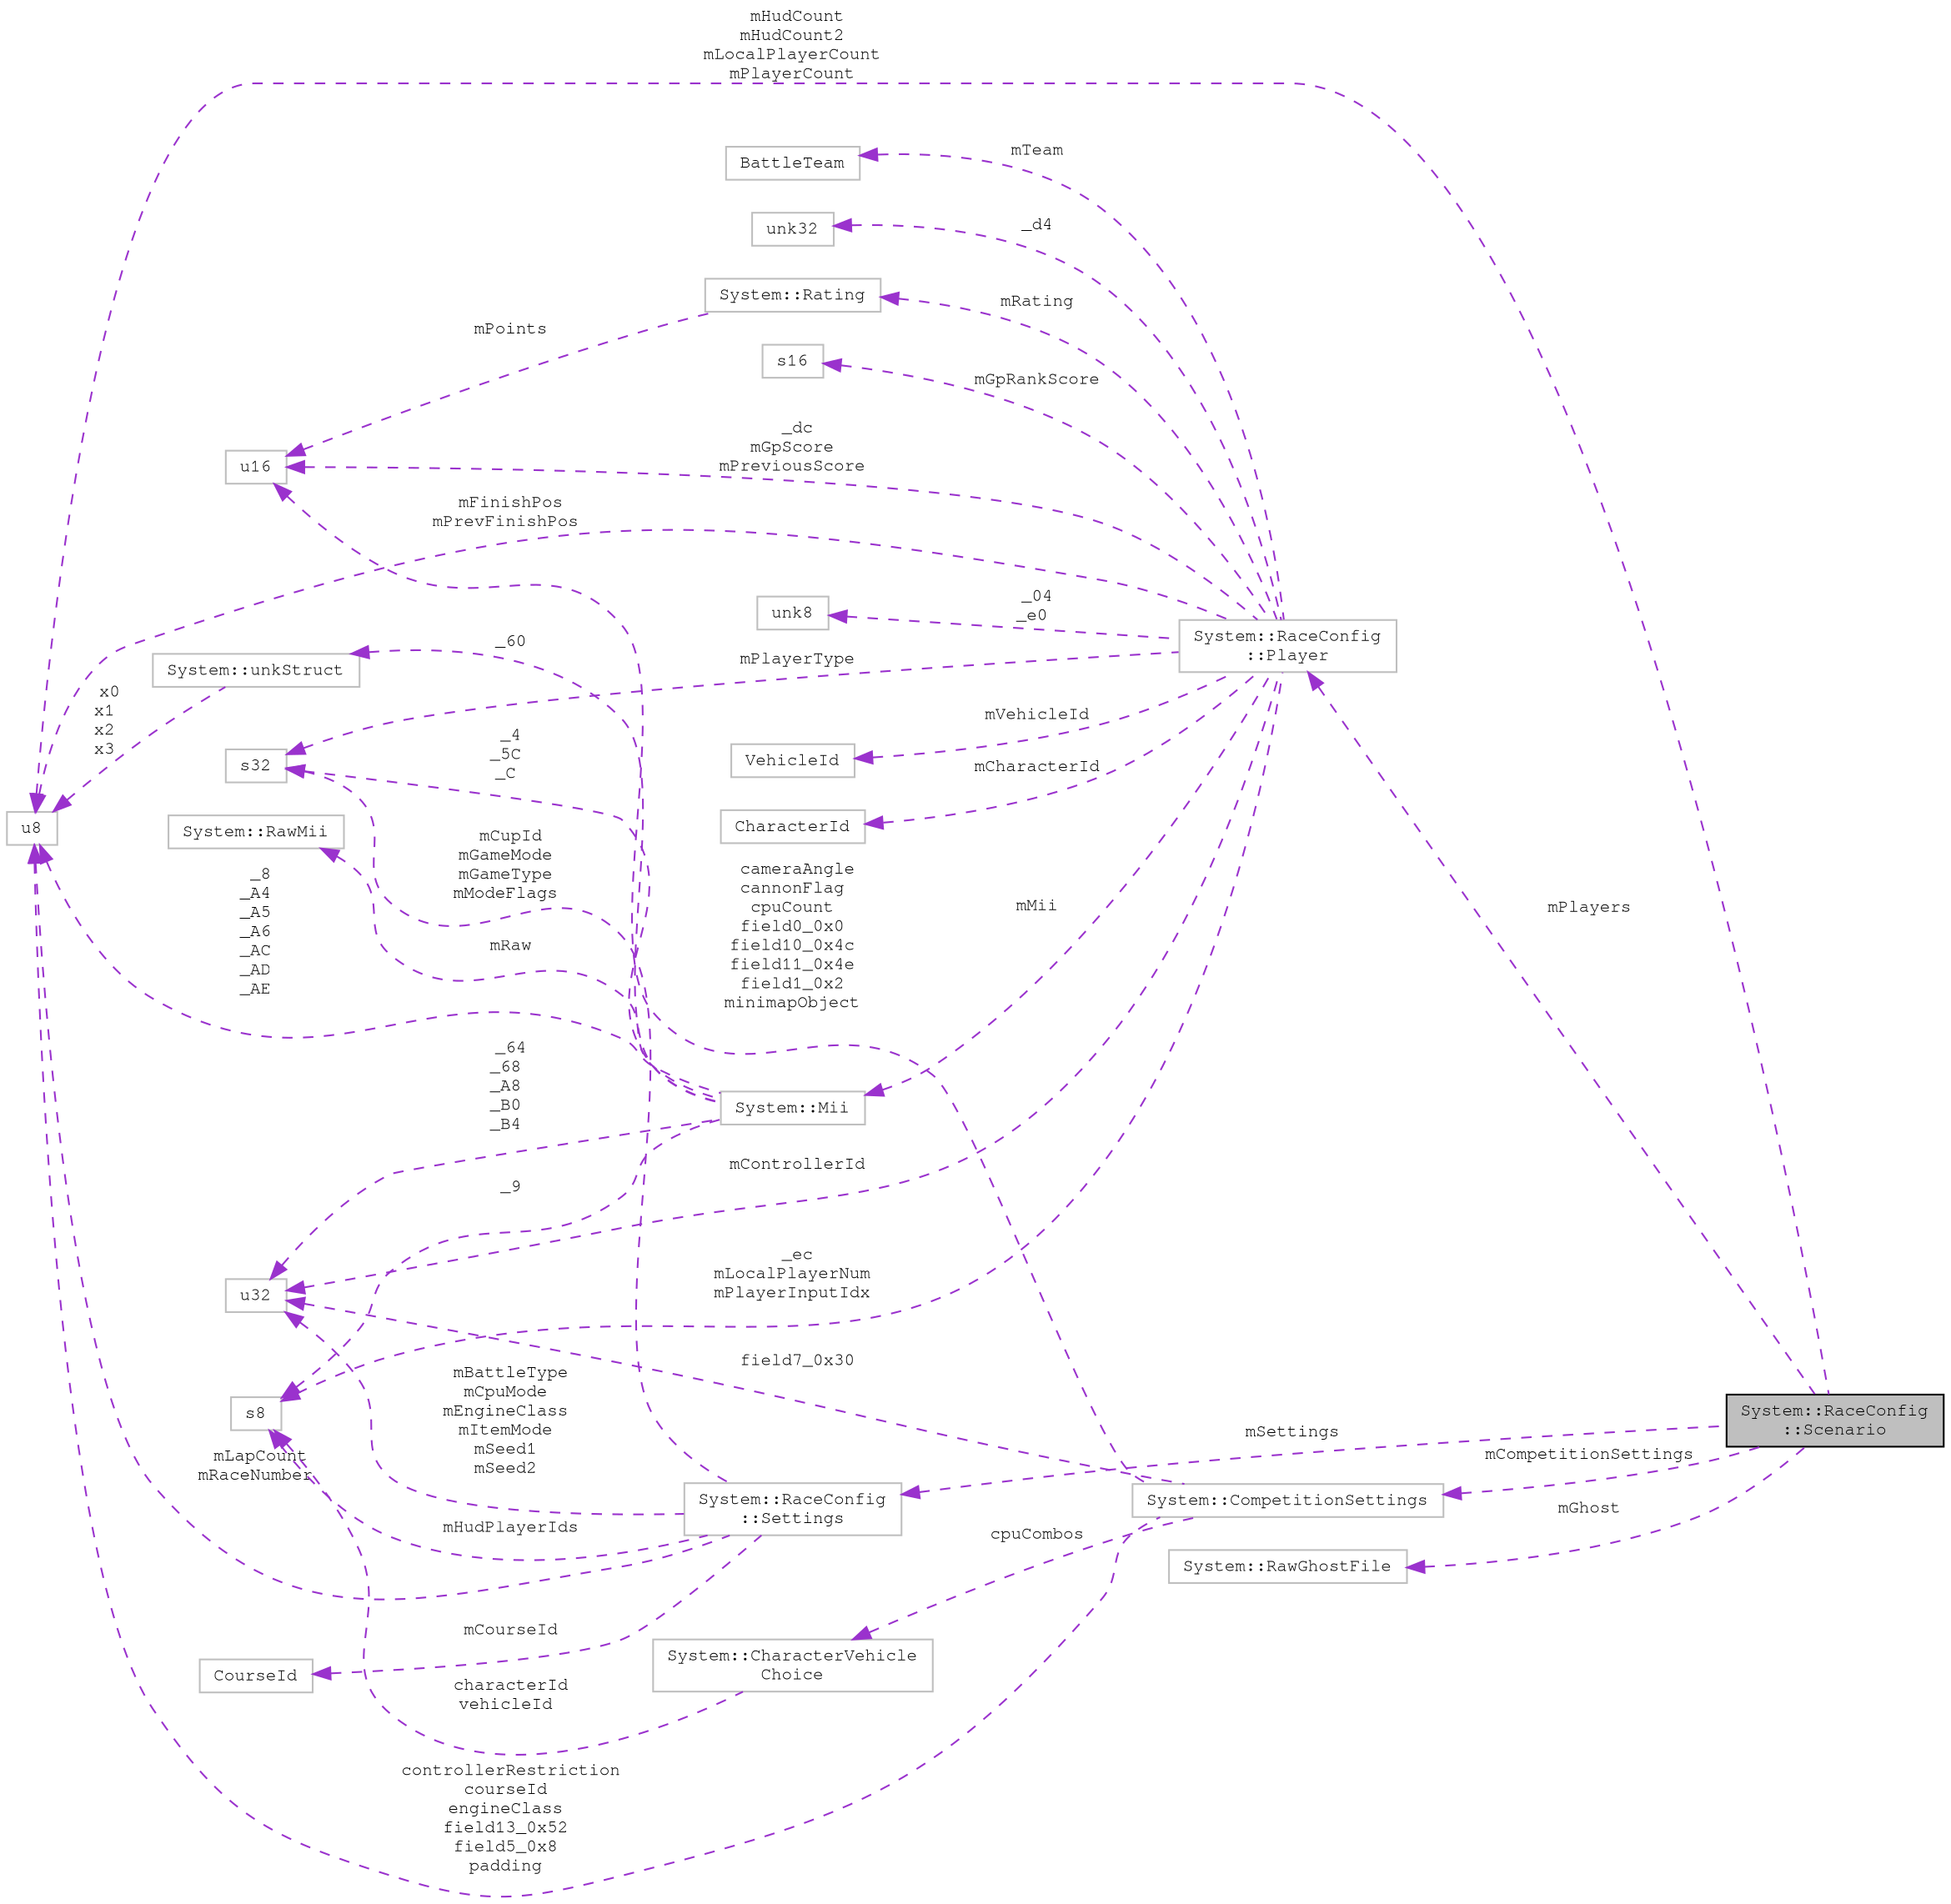 digraph "System::RaceConfig::Scenario"
{
 // LATEX_PDF_SIZE
  edge [fontname="FreeMono",fontsize="10",labelfontname="FreeMono",labelfontsize="10"];
  node [fontname="FreeMono",fontsize="10",shape=record];
  rankdir="LR";
  Node1 [label="System::RaceConfig\l::Scenario",height=0.2,width=0.4,color="black", fillcolor="grey75", style="filled", fontcolor="black",tooltip=" "];
  Node2 -> Node1 [dir="back",color="darkorchid3",fontsize="10",style="dashed",label=" mHudCount\nmHudCount2\nmLocalPlayerCount\nmPlayerCount" ,fontname="FreeMono"];
  Node2 [label="u8",height=0.2,width=0.4,color="grey75", fillcolor="white", style="filled",tooltip=" "];
  Node3 -> Node1 [dir="back",color="darkorchid3",fontsize="10",style="dashed",label=" mPlayers" ,fontname="FreeMono"];
  Node3 [label="System::RaceConfig\l::Player",height=0.2,width=0.4,color="grey75", fillcolor="white", style="filled",URL="$class_system_1_1_race_config_1_1_player.html",tooltip=" "];
  Node4 -> Node3 [dir="back",color="darkorchid3",fontsize="10",style="dashed",label=" _04\n_e0" ,fontname="FreeMono"];
  Node4 [label="unk8",height=0.2,width=0.4,color="grey75", fillcolor="white", style="filled",tooltip=" "];
  Node5 -> Node3 [dir="back",color="darkorchid3",fontsize="10",style="dashed",label=" _ec\nmLocalPlayerNum\nmPlayerInputIdx" ,fontname="FreeMono"];
  Node5 [label="s8",height=0.2,width=0.4,color="grey75", fillcolor="white", style="filled",tooltip=" "];
  Node6 -> Node3 [dir="back",color="darkorchid3",fontsize="10",style="dashed",label=" mVehicleId" ,fontname="FreeMono"];
  Node6 [label="VehicleId",height=0.2,width=0.4,color="grey75", fillcolor="white", style="filled",tooltip=" "];
  Node7 -> Node3 [dir="back",color="darkorchid3",fontsize="10",style="dashed",label=" mCharacterId" ,fontname="FreeMono"];
  Node7 [label="CharacterId",height=0.2,width=0.4,color="grey75", fillcolor="white", style="filled",tooltip=" "];
  Node8 -> Node3 [dir="back",color="darkorchid3",fontsize="10",style="dashed",label=" mPlayerType" ,fontname="FreeMono"];
  Node8 [label="s32",height=0.2,width=0.4,color="grey75", fillcolor="white", style="filled",tooltip=" "];
  Node9 -> Node3 [dir="back",color="darkorchid3",fontsize="10",style="dashed",label=" mMii" ,fontname="FreeMono"];
  Node9 [label="System::Mii",height=0.2,width=0.4,color="grey75", fillcolor="white", style="filled",URL="$class_system_1_1_mii.html",tooltip=" "];
  Node8 -> Node9 [dir="back",color="darkorchid3",fontsize="10",style="dashed",label=" _4\n_5C\n_C" ,fontname="FreeMono"];
  Node2 -> Node9 [dir="back",color="darkorchid3",fontsize="10",style="dashed",label=" _8\n_A4\n_A5\n_A6\n_AC\n_AD\n_AE" ,fontname="FreeMono"];
  Node5 -> Node9 [dir="back",color="darkorchid3",fontsize="10",style="dashed",label=" _9" ,fontname="FreeMono"];
  Node10 -> Node9 [dir="back",color="darkorchid3",fontsize="10",style="dashed",label=" mRaw" ,fontname="FreeMono"];
  Node10 [label="System::RawMii",height=0.2,width=0.4,color="grey75", fillcolor="white", style="filled",URL="$class_system_1_1_raw_mii.html",tooltip=" "];
  Node11 -> Node9 [dir="back",color="darkorchid3",fontsize="10",style="dashed",label=" _60" ,fontname="FreeMono"];
  Node11 [label="System::unkStruct",height=0.2,width=0.4,color="grey75", fillcolor="white", style="filled",URL="$struct_system_1_1unk_struct.html",tooltip=" "];
  Node2 -> Node11 [dir="back",color="darkorchid3",fontsize="10",style="dashed",label=" x0\nx1\nx2\nx3" ,fontname="FreeMono"];
  Node12 -> Node9 [dir="back",color="darkorchid3",fontsize="10",style="dashed",label=" _64\n_68\n_A8\n_B0\n_B4" ,fontname="FreeMono"];
  Node12 [label="u32",height=0.2,width=0.4,color="grey75", fillcolor="white", style="filled",tooltip=" "];
  Node13 -> Node3 [dir="back",color="darkorchid3",fontsize="10",style="dashed",label=" mTeam" ,fontname="FreeMono"];
  Node13 [label="BattleTeam",height=0.2,width=0.4,color="grey75", fillcolor="white", style="filled",tooltip=" "];
  Node12 -> Node3 [dir="back",color="darkorchid3",fontsize="10",style="dashed",label=" mControllerId" ,fontname="FreeMono"];
  Node14 -> Node3 [dir="back",color="darkorchid3",fontsize="10",style="dashed",label=" _d4" ,fontname="FreeMono"];
  Node14 [label="unk32",height=0.2,width=0.4,color="grey75", fillcolor="white", style="filled",tooltip=" "];
  Node15 -> Node3 [dir="back",color="darkorchid3",fontsize="10",style="dashed",label=" _dc\nmGpScore\nmPreviousScore" ,fontname="FreeMono"];
  Node15 [label="u16",height=0.2,width=0.4,color="grey75", fillcolor="white", style="filled",tooltip=" "];
  Node16 -> Node3 [dir="back",color="darkorchid3",fontsize="10",style="dashed",label=" mGpRankScore" ,fontname="FreeMono"];
  Node16 [label="s16",height=0.2,width=0.4,color="grey75", fillcolor="white", style="filled",tooltip=" "];
  Node2 -> Node3 [dir="back",color="darkorchid3",fontsize="10",style="dashed",label=" mFinishPos\nmPrevFinishPos" ,fontname="FreeMono"];
  Node17 -> Node3 [dir="back",color="darkorchid3",fontsize="10",style="dashed",label=" mRating" ,fontname="FreeMono"];
  Node17 [label="System::Rating",height=0.2,width=0.4,color="grey75", fillcolor="white", style="filled",URL="$class_system_1_1_rating.html",tooltip=" "];
  Node15 -> Node17 [dir="back",color="darkorchid3",fontsize="10",style="dashed",label=" mPoints" ,fontname="FreeMono"];
  Node18 -> Node1 [dir="back",color="darkorchid3",fontsize="10",style="dashed",label=" mSettings" ,fontname="FreeMono"];
  Node18 [label="System::RaceConfig\l::Settings",height=0.2,width=0.4,color="grey75", fillcolor="white", style="filled",URL="$struct_system_1_1_race_config_1_1_settings.html",tooltip=" "];
  Node19 -> Node18 [dir="back",color="darkorchid3",fontsize="10",style="dashed",label=" mCourseId" ,fontname="FreeMono"];
  Node19 [label="CourseId",height=0.2,width=0.4,color="grey75", fillcolor="white", style="filled",tooltip=" "];
  Node12 -> Node18 [dir="back",color="darkorchid3",fontsize="10",style="dashed",label=" mBattleType\nmCpuMode\nmEngineClass\nmItemMode\nmSeed1\nmSeed2" ,fontname="FreeMono"];
  Node8 -> Node18 [dir="back",color="darkorchid3",fontsize="10",style="dashed",label=" mCupId\nmGameMode\nmGameType\nmModeFlags" ,fontname="FreeMono"];
  Node5 -> Node18 [dir="back",color="darkorchid3",fontsize="10",style="dashed",label=" mHudPlayerIds" ,fontname="FreeMono"];
  Node2 -> Node18 [dir="back",color="darkorchid3",fontsize="10",style="dashed",label=" mLapCount\nmRaceNumber" ,fontname="FreeMono"];
  Node20 -> Node1 [dir="back",color="darkorchid3",fontsize="10",style="dashed",label=" mCompetitionSettings" ,fontname="FreeMono"];
  Node20 [label="System::CompetitionSettings",height=0.2,width=0.4,color="grey75", fillcolor="white", style="filled",URL="$struct_system_1_1_competition_settings.html",tooltip=" "];
  Node15 -> Node20 [dir="back",color="darkorchid3",fontsize="10",style="dashed",label=" cameraAngle\ncannonFlag\ncpuCount\nfield0_0x0\nfield10_0x4c\nfield11_0x4e\nfield1_0x2\nminimapObject" ,fontname="FreeMono"];
  Node2 -> Node20 [dir="back",color="darkorchid3",fontsize="10",style="dashed",label=" controllerRestriction\ncourseId\nengineClass\nfield13_0x52\nfield5_0x8\npadding" ,fontname="FreeMono"];
  Node12 -> Node20 [dir="back",color="darkorchid3",fontsize="10",style="dashed",label=" field7_0x30" ,fontname="FreeMono"];
  Node21 -> Node20 [dir="back",color="darkorchid3",fontsize="10",style="dashed",label=" cpuCombos" ,fontname="FreeMono"];
  Node21 [label="System::CharacterVehicle\lChoice",height=0.2,width=0.4,color="grey75", fillcolor="white", style="filled",URL="$struct_system_1_1_character_vehicle_choice.html",tooltip=" "];
  Node5 -> Node21 [dir="back",color="darkorchid3",fontsize="10",style="dashed",label=" characterId\nvehicleId" ,fontname="FreeMono"];
  Node22 -> Node1 [dir="back",color="darkorchid3",fontsize="10",style="dashed",label=" mGhost" ,fontname="FreeMono"];
  Node22 [label="System::RawGhostFile",height=0.2,width=0.4,color="grey75", fillcolor="white", style="filled",URL="$struct_system_1_1_raw_ghost_file.html",tooltip=" "];
}
